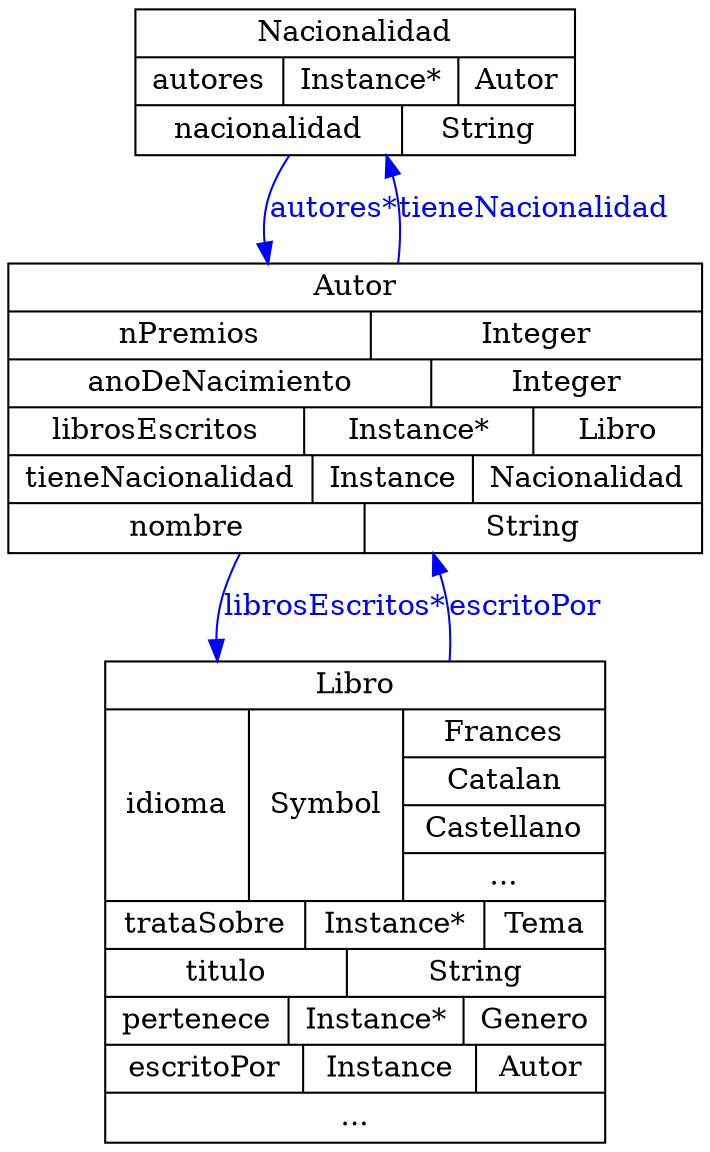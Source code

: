 digraph libros {
	graph [bb="0,0,266,546"];
	node [label="\N"];
	Nacionalidad	 [color="0.0,0.0,0.0",
		fontcolor="0.0,0.0,0.0",
		height=0.97222,
		label="{Nacionalidad|{autores|Instance*|{Autor}}|{nacionalidad|String}}",
		pos="133,511",
		rects="47,522.5,219,545.5 47,499.5,103,522.5 103,499.5,171,522.5 171,499.5,219,522.5 47,476.5,151,499.5 151,476.5,219,499.5",
		shape=record,
		width=2.3889];
	Autor	 [color="0.0,0.0,0.0",
		fontcolor="0.0,0.0,0.0",
		height=1.9306,
		label="{Autor|{nPremios|Integer}|{anoDeNacimiento|Integer}|{librosEscritos|Instance*|{Libro}}|{tieneNacionalidad|Instance|{Nacionalidad}}|{\
nombre|String}}",
		pos="133,354",
		rects="0,400,266,423 0,377,139,400 139,377,266,400 0,354,163,377 163,354,266,377 0,331,111,354 111,331,199,354 199,331,266,354 0,308,115,\
331 115,308,177,331 177,308,266,331 0,285,137,308 137,285,266,308",
		shape=record,
		width=3.6944];
	Nacionalidad -> Autor	 [color="0.6666667,1.0,1.0",
		fontcolor="0.6666667,1.0,1.0",
		label="autores*",
		lp="123,450",
		pos="e,99.329,423.26 107.9,476.35 104.65,470.49 101.82,464.26 100,458 97.672,449.99 97.147,441.65 97.868,433.35",
		style=filled];
	Autor -> Nacionalidad	 [color="0.6666667,1.0,1.0",
		fontcolor="0.6666667,1.0,1.0",
		label=tieneNacionalidad,
		lp="196.5,450",
		pos="e,142.68,476.38 146.39,423.14 147.3,434.77 147.39,446.73 146,458 145.67,460.72 145.24,463.5 144.74,466.3",
		style=filled];
	Libro	 [color="0.0,0.0,0.0",
		fontcolor="0.0,0.0,0.0",
		height=3.2083,
		label="{Libro|{idioma|Symbol|{Frances|Catalan|Castellano|...}}|{trataSobre|Instance*|{Tema}}|{titulo|String}|{pertenece|Instance*|{Genero}}|{\
escritoPor|Instance|{Autor}}|{...}}",
		pos="133,116",
		rects="37,208,229,231 37,116,93,208 93,116,153,208 153,185,228,208 153,162,228,185 153,139,228,162 153,116,228,139 37,93,110,116 110,93,\
179,116 179,93,228,116 37,70,130,93 130,70,229,93 37,47,105,70 105,47,173,70 173,47,229,70 37,24,111,47 111,24,177,47 177,24,228,\
47 37,1,229,24",
		shape=record,
		width=2.6667];
	Autor -> Libro	 [color="0.6666667,1.0,1.0",
		fontcolor="0.6666667,1.0,1.0",
		label="librosEscritos*",
		lp="123,258",
		pos="e,79.436,231.24 88.615,284.65 85.969,278.51 83.697,272.25 82,266 79.81,257.93 78.87,249.67 78.914,241.37",
		style=filled];
	Libro -> Autor	 [color="0.6666667,1.0,1.0",
		fontcolor="0.6666667,1.0,1.0",
		label=escritoPor,
		lp="192.5,258",
		pos="e,159.77,284.72 165.67,231.14 166.35,242.9 165.96,254.67 164,266 163.5,268.89 162.91,271.81 162.26,274.74",
		style=filled];
}

